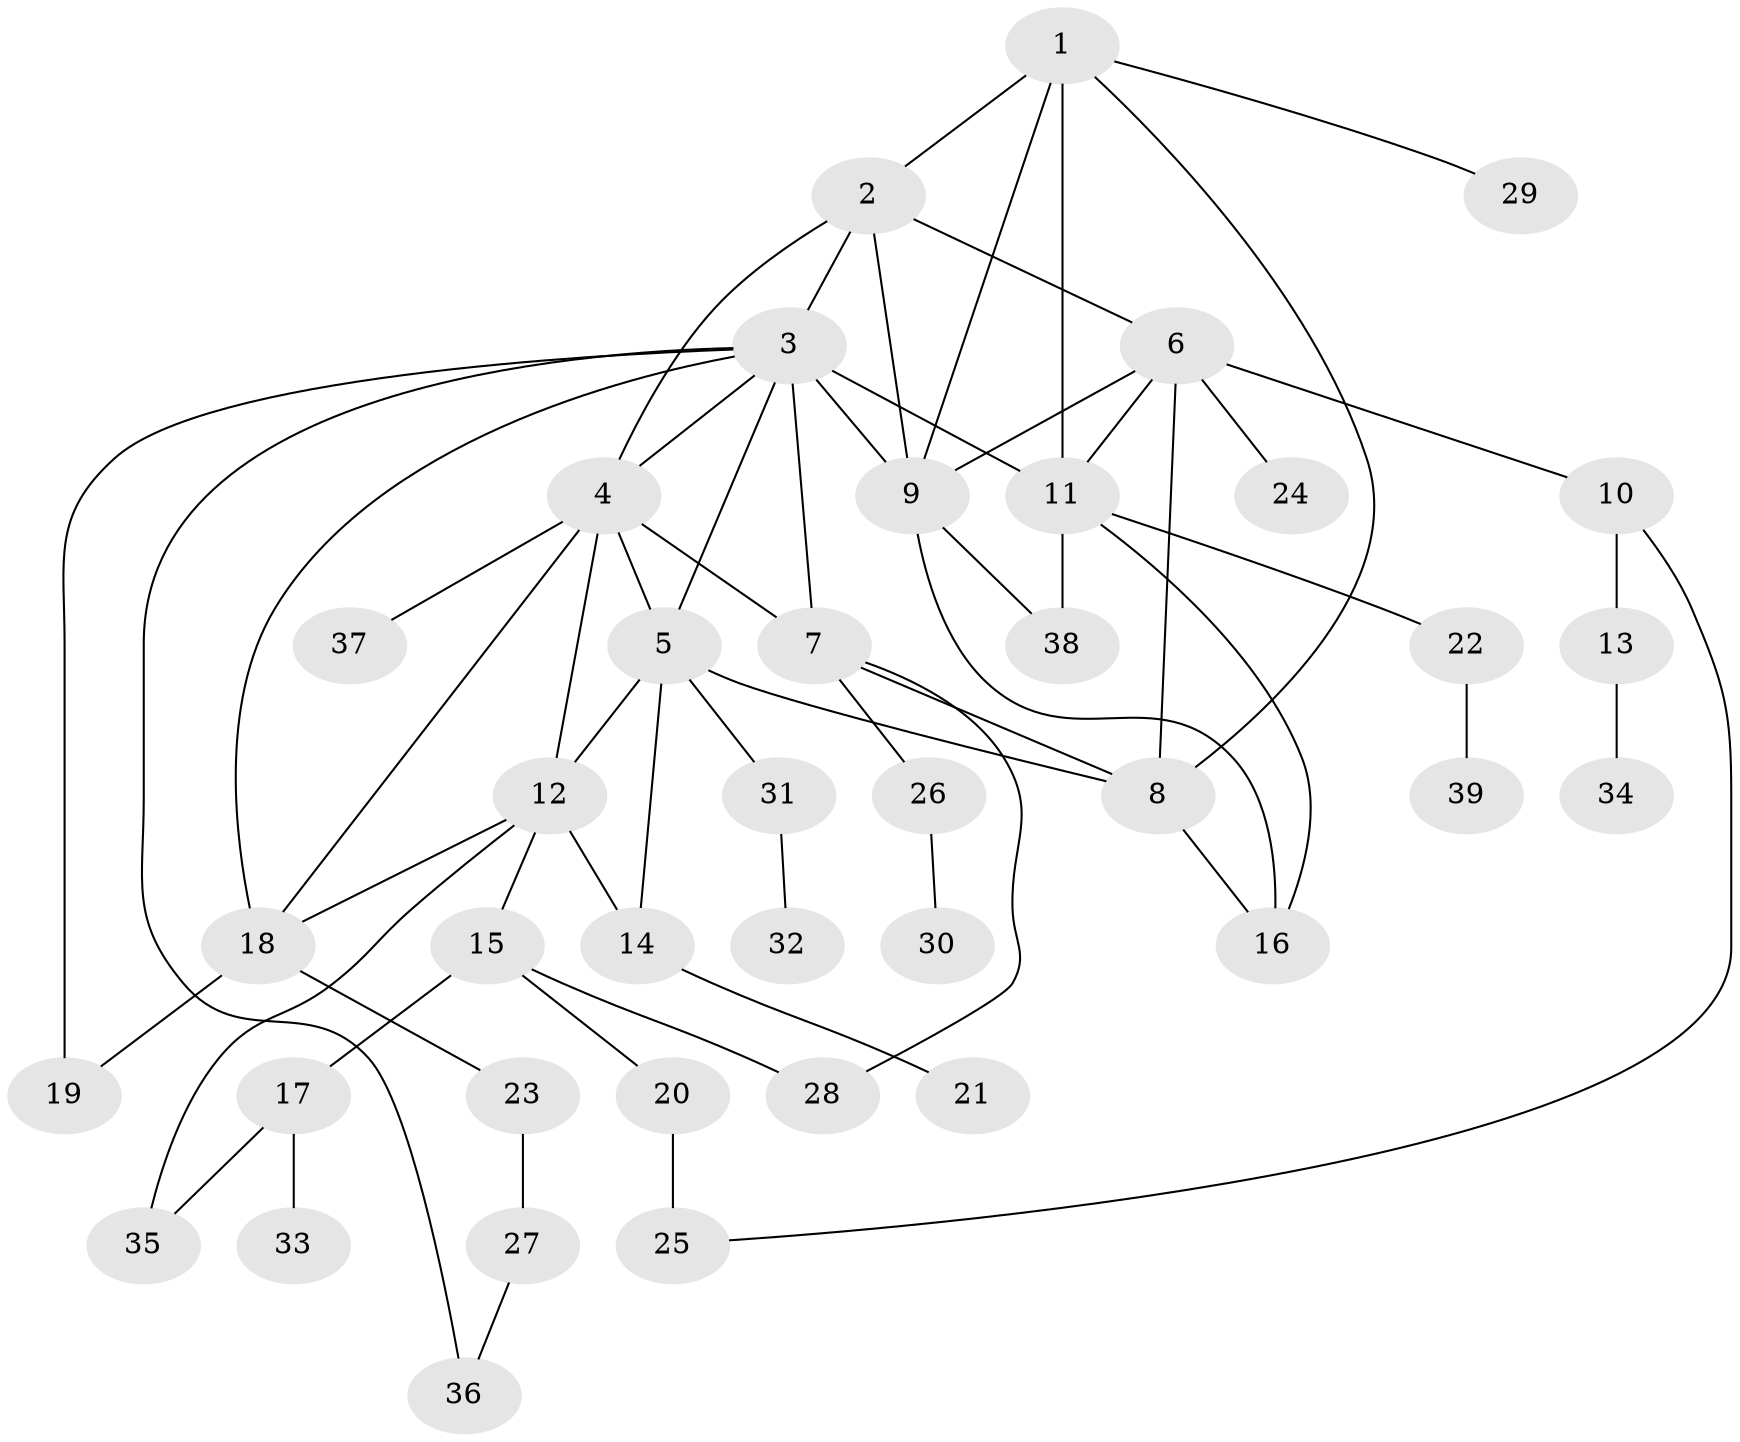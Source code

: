 // original degree distribution, {6: 0.078125, 7: 0.03125, 4: 0.15625, 1: 0.25, 5: 0.03125, 2: 0.296875, 3: 0.15625}
// Generated by graph-tools (version 1.1) at 2025/48/03/04/25 22:48:42]
// undirected, 39 vertices, 61 edges
graph export_dot {
  node [color=gray90,style=filled];
  1;
  2;
  3;
  4;
  5;
  6;
  7;
  8;
  9;
  10;
  11;
  12;
  13;
  14;
  15;
  16;
  17;
  18;
  19;
  20;
  21;
  22;
  23;
  24;
  25;
  26;
  27;
  28;
  29;
  30;
  31;
  32;
  33;
  34;
  35;
  36;
  37;
  38;
  39;
  1 -- 2 [weight=1.0];
  1 -- 8 [weight=1.0];
  1 -- 9 [weight=1.0];
  1 -- 11 [weight=1.0];
  1 -- 29 [weight=1.0];
  2 -- 3 [weight=1.0];
  2 -- 4 [weight=1.0];
  2 -- 6 [weight=1.0];
  2 -- 9 [weight=1.0];
  3 -- 4 [weight=1.0];
  3 -- 5 [weight=1.0];
  3 -- 7 [weight=3.0];
  3 -- 9 [weight=1.0];
  3 -- 11 [weight=1.0];
  3 -- 18 [weight=1.0];
  3 -- 19 [weight=1.0];
  3 -- 36 [weight=1.0];
  4 -- 5 [weight=1.0];
  4 -- 7 [weight=1.0];
  4 -- 12 [weight=1.0];
  4 -- 18 [weight=1.0];
  4 -- 37 [weight=1.0];
  5 -- 8 [weight=1.0];
  5 -- 12 [weight=1.0];
  5 -- 14 [weight=1.0];
  5 -- 31 [weight=1.0];
  6 -- 8 [weight=1.0];
  6 -- 9 [weight=1.0];
  6 -- 10 [weight=1.0];
  6 -- 11 [weight=1.0];
  6 -- 24 [weight=1.0];
  7 -- 8 [weight=1.0];
  7 -- 26 [weight=1.0];
  7 -- 28 [weight=1.0];
  8 -- 16 [weight=1.0];
  9 -- 16 [weight=1.0];
  9 -- 38 [weight=1.0];
  10 -- 13 [weight=1.0];
  10 -- 25 [weight=1.0];
  11 -- 16 [weight=1.0];
  11 -- 22 [weight=1.0];
  11 -- 38 [weight=1.0];
  12 -- 14 [weight=1.0];
  12 -- 15 [weight=1.0];
  12 -- 18 [weight=1.0];
  12 -- 35 [weight=1.0];
  13 -- 34 [weight=1.0];
  14 -- 21 [weight=1.0];
  15 -- 17 [weight=1.0];
  15 -- 20 [weight=1.0];
  15 -- 28 [weight=1.0];
  17 -- 33 [weight=1.0];
  17 -- 35 [weight=1.0];
  18 -- 19 [weight=1.0];
  18 -- 23 [weight=1.0];
  20 -- 25 [weight=1.0];
  22 -- 39 [weight=1.0];
  23 -- 27 [weight=1.0];
  26 -- 30 [weight=1.0];
  27 -- 36 [weight=1.0];
  31 -- 32 [weight=1.0];
}
